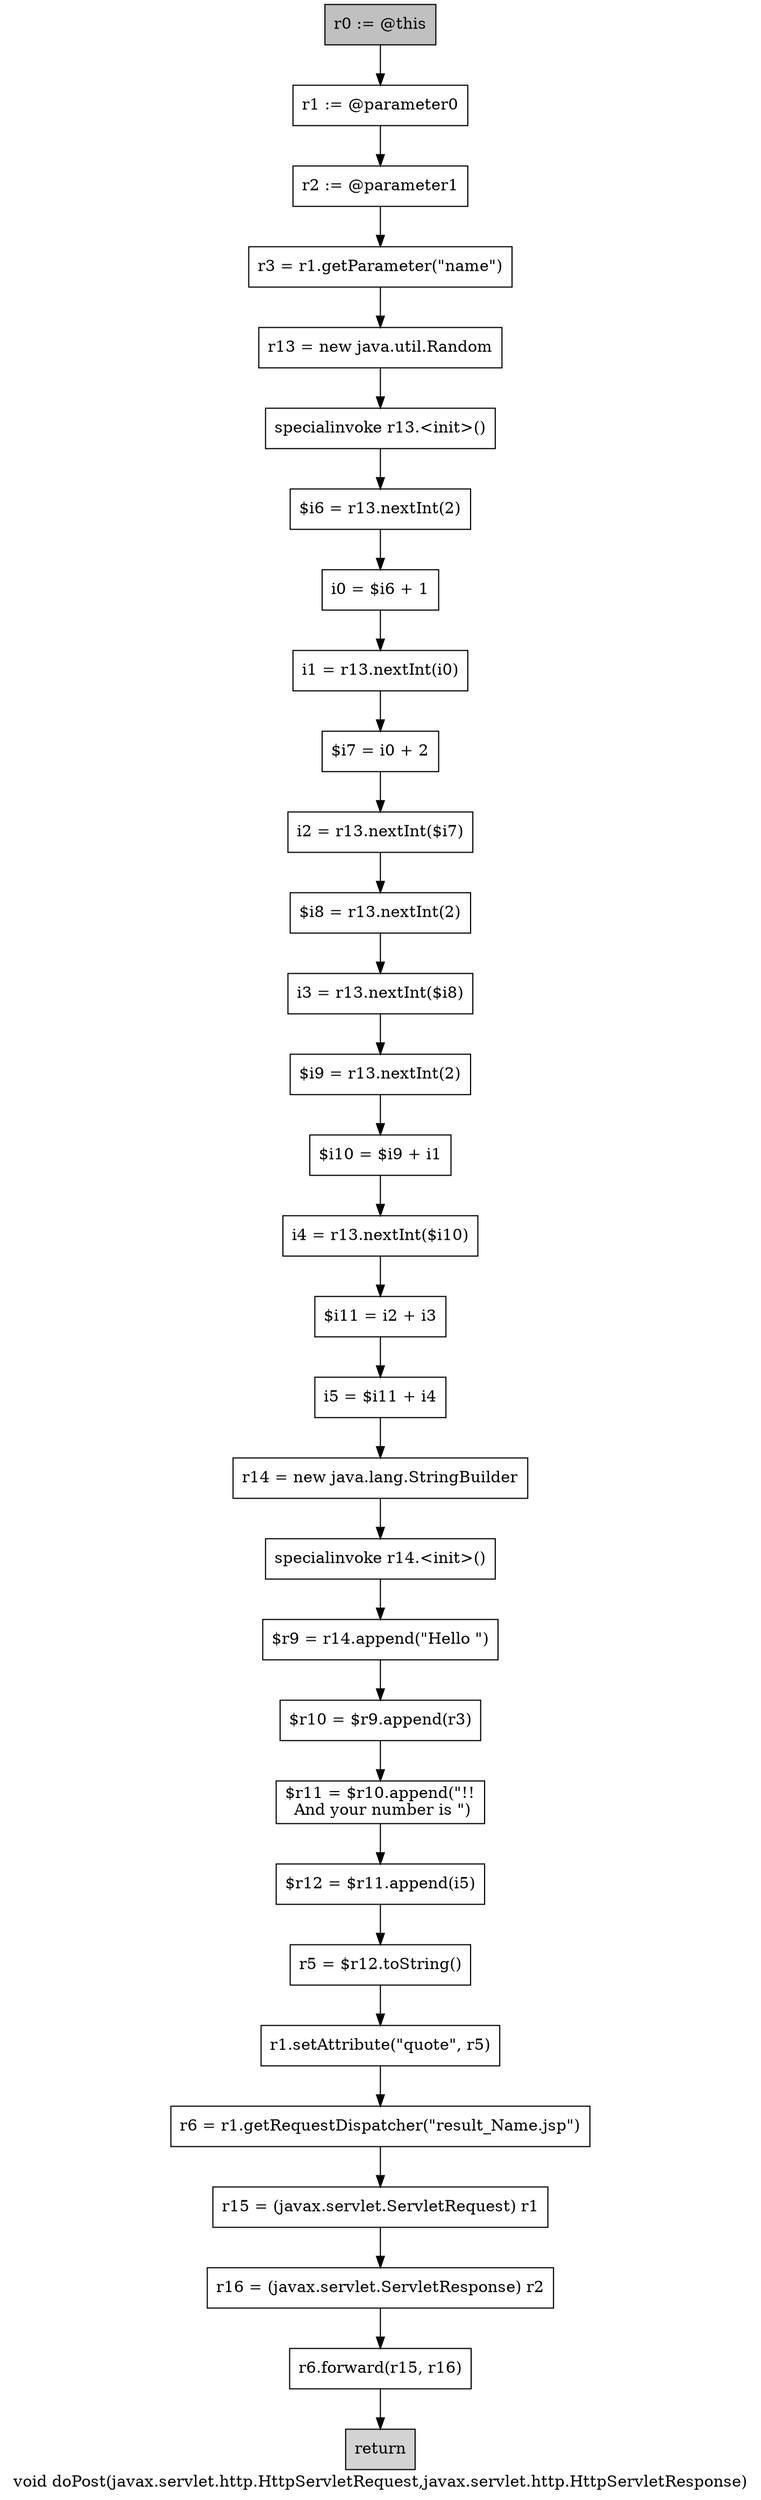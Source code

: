 digraph "void doPost(javax.servlet.http.HttpServletRequest,javax.servlet.http.HttpServletResponse)" {
    label="void doPost(javax.servlet.http.HttpServletRequest,javax.servlet.http.HttpServletResponse)";
    node [shape=box];
    "0" [style=filled,fillcolor=gray,label="r0 := @this",];
    "1" [label="r1 := @parameter0",];
    "0"->"1";
    "2" [label="r2 := @parameter1",];
    "1"->"2";
    "3" [label="r3 = r1.getParameter(\"name\")",];
    "2"->"3";
    "4" [label="r13 = new java.util.Random",];
    "3"->"4";
    "5" [label="specialinvoke r13.<init>()",];
    "4"->"5";
    "6" [label="$i6 = r13.nextInt(2)",];
    "5"->"6";
    "7" [label="i0 = $i6 + 1",];
    "6"->"7";
    "8" [label="i1 = r13.nextInt(i0)",];
    "7"->"8";
    "9" [label="$i7 = i0 + 2",];
    "8"->"9";
    "10" [label="i2 = r13.nextInt($i7)",];
    "9"->"10";
    "11" [label="$i8 = r13.nextInt(2)",];
    "10"->"11";
    "12" [label="i3 = r13.nextInt($i8)",];
    "11"->"12";
    "13" [label="$i9 = r13.nextInt(2)",];
    "12"->"13";
    "14" [label="$i10 = $i9 + i1",];
    "13"->"14";
    "15" [label="i4 = r13.nextInt($i10)",];
    "14"->"15";
    "16" [label="$i11 = i2 + i3",];
    "15"->"16";
    "17" [label="i5 = $i11 + i4",];
    "16"->"17";
    "18" [label="r14 = new java.lang.StringBuilder",];
    "17"->"18";
    "19" [label="specialinvoke r14.<init>()",];
    "18"->"19";
    "20" [label="$r9 = r14.append(\"Hello \")",];
    "19"->"20";
    "21" [label="$r10 = $r9.append(r3)",];
    "20"->"21";
    "22" [label="$r11 = $r10.append(\"!!\n And your number is \")",];
    "21"->"22";
    "23" [label="$r12 = $r11.append(i5)",];
    "22"->"23";
    "24" [label="r5 = $r12.toString()",];
    "23"->"24";
    "25" [label="r1.setAttribute(\"quote\", r5)",];
    "24"->"25";
    "26" [label="r6 = r1.getRequestDispatcher(\"result_Name.jsp\")",];
    "25"->"26";
    "27" [label="r15 = (javax.servlet.ServletRequest) r1",];
    "26"->"27";
    "28" [label="r16 = (javax.servlet.ServletResponse) r2",];
    "27"->"28";
    "29" [label="r6.forward(r15, r16)",];
    "28"->"29";
    "30" [style=filled,fillcolor=lightgray,label="return",];
    "29"->"30";
}
